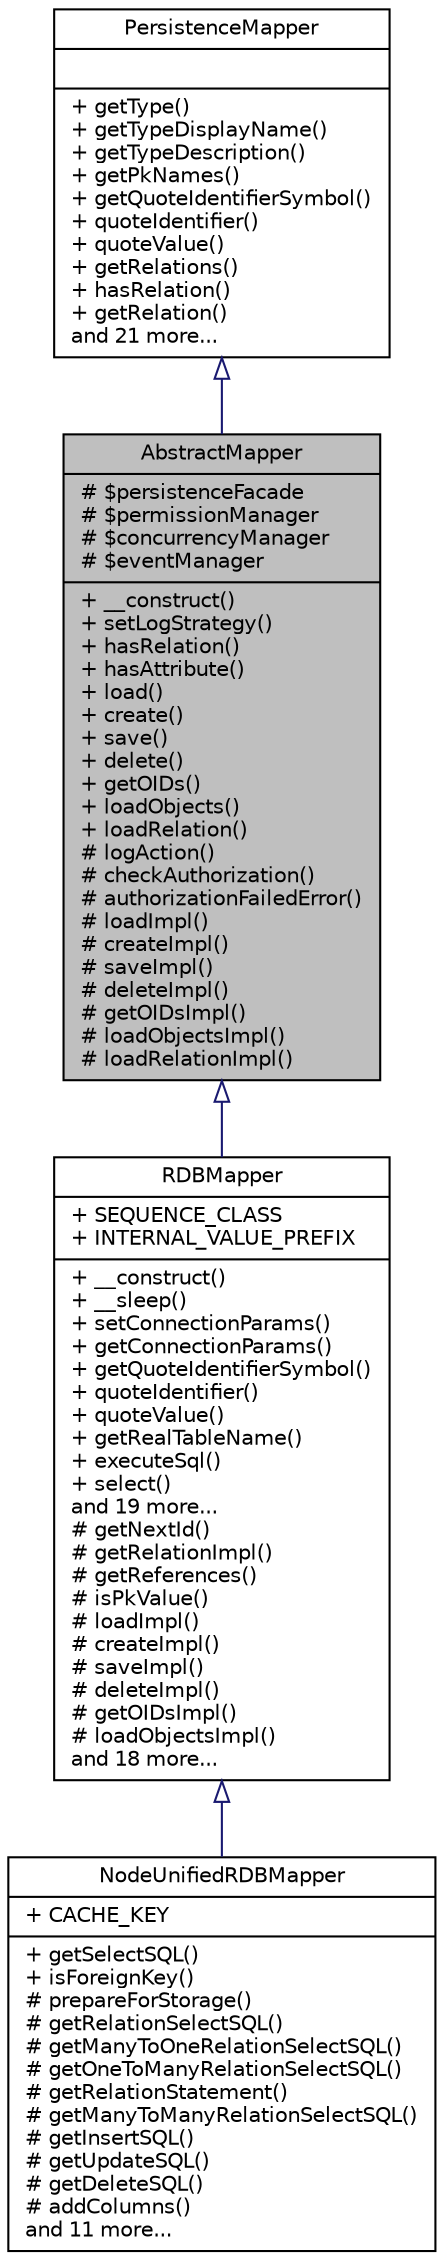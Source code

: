 digraph "AbstractMapper"
{
  edge [fontname="Helvetica",fontsize="10",labelfontname="Helvetica",labelfontsize="10"];
  node [fontname="Helvetica",fontsize="10",shape=record];
  Node0 [label="{AbstractMapper\n|# $persistenceFacade\l# $permissionManager\l# $concurrencyManager\l# $eventManager\l|+ __construct()\l+ setLogStrategy()\l+ hasRelation()\l+ hasAttribute()\l+ load()\l+ create()\l+ save()\l+ delete()\l+ getOIDs()\l+ loadObjects()\l+ loadRelation()\l# logAction()\l# checkAuthorization()\l# authorizationFailedError()\l# loadImpl()\l# createImpl()\l# saveImpl()\l# deleteImpl()\l# getOIDsImpl()\l# loadObjectsImpl()\l# loadRelationImpl()\l}",height=0.2,width=0.4,color="black", fillcolor="grey75", style="filled", fontcolor="black"];
  Node1 -> Node0 [dir="back",color="midnightblue",fontsize="10",style="solid",arrowtail="onormal",fontname="Helvetica"];
  Node1 [label="{PersistenceMapper\n||+ getType()\l+ getTypeDisplayName()\l+ getTypeDescription()\l+ getPkNames()\l+ getQuoteIdentifierSymbol()\l+ quoteIdentifier()\l+ quoteValue()\l+ getRelations()\l+ hasRelation()\l+ getRelation()\land 21 more...\l}",height=0.2,width=0.4,color="black", fillcolor="white", style="filled",URL="$interfacewcmf_1_1lib_1_1persistence_1_1_persistence_mapper.html",tooltip="PersistenceMapper defines the interface for all mapper classes. "];
  Node0 -> Node2 [dir="back",color="midnightblue",fontsize="10",style="solid",arrowtail="onormal",fontname="Helvetica"];
  Node2 [label="{RDBMapper\n|+ SEQUENCE_CLASS\l+ INTERNAL_VALUE_PREFIX\l|+ __construct()\l+ __sleep()\l+ setConnectionParams()\l+ getConnectionParams()\l+ getQuoteIdentifierSymbol()\l+ quoteIdentifier()\l+ quoteValue()\l+ getRealTableName()\l+ executeSql()\l+ select()\land 19 more...\l# getNextId()\l# getRelationImpl()\l# getReferences()\l# isPkValue()\l# loadImpl()\l# createImpl()\l# saveImpl()\l# deleteImpl()\l# getOIDsImpl()\l# loadObjectsImpl()\land 18 more...\l}",height=0.2,width=0.4,color="black", fillcolor="white", style="filled",URL="$classwcmf_1_1lib_1_1model_1_1mapper_1_1_r_d_b_mapper.html",tooltip="RDBMapper maps objects of one type to a relational database schema. "];
  Node2 -> Node3 [dir="back",color="midnightblue",fontsize="10",style="solid",arrowtail="onormal",fontname="Helvetica"];
  Node3 [label="{NodeUnifiedRDBMapper\n|+ CACHE_KEY\l|+ getSelectSQL()\l+ isForeignKey()\l# prepareForStorage()\l# getRelationSelectSQL()\l# getManyToOneRelationSelectSQL()\l# getOneToManyRelationSelectSQL()\l# getRelationStatement()\l# getManyToManyRelationSelectSQL()\l# getInsertSQL()\l# getUpdateSQL()\l# getDeleteSQL()\l# addColumns()\land 11 more...\l}",height=0.2,width=0.4,color="black", fillcolor="white", style="filled",URL="$classwcmf_1_1lib_1_1model_1_1mapper_1_1_node_unified_r_d_b_mapper.html",tooltip="NodeUnifiedRDBMapper maps Node objects to a relational database schema where each Node type has its o..."];
}
